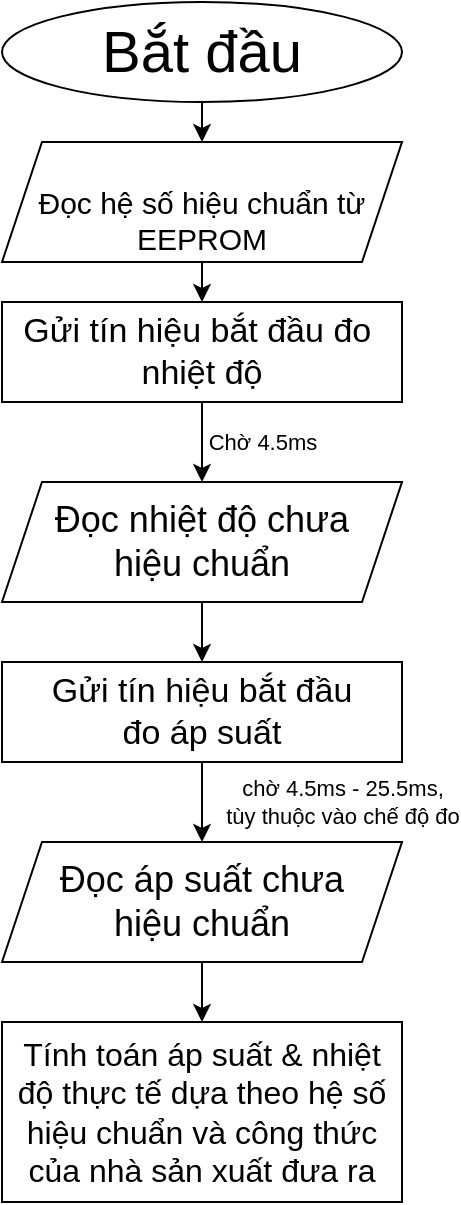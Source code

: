 <mxfile version="15.4.0" type="device"><diagram id="jxUM7_MtO9DJb6Tos9NZ" name="Page-1"><mxGraphModel dx="469" dy="309" grid="1" gridSize="10" guides="1" tooltips="1" connect="1" arrows="1" fold="1" page="1" pageScale="1" pageWidth="850" pageHeight="1100" math="0" shadow="0"><root><mxCell id="0"/><mxCell id="1" parent="0"/><mxCell id="I9V0l7vh5uPMSG_Kan6C-5" style="edgeStyle=orthogonalEdgeStyle;rounded=0;orthogonalLoop=1;jettySize=auto;html=1;exitX=0.5;exitY=1;exitDx=0;exitDy=0;entryX=0.5;entryY=0;entryDx=0;entryDy=0;" parent="1" source="I9V0l7vh5uPMSG_Kan6C-1" target="I9V0l7vh5uPMSG_Kan6C-2" edge="1"><mxGeometry relative="1" as="geometry"/></mxCell><mxCell id="I9V0l7vh5uPMSG_Kan6C-1" value="&lt;font style=&quot;font-size: 29px&quot;&gt;Bắt đầu&lt;/font&gt;" style="ellipse;whiteSpace=wrap;html=1;fillColor=none;" parent="1" vertex="1"><mxGeometry x="240" y="70" width="200" height="50" as="geometry"/></mxCell><mxCell id="I9V0l7vh5uPMSG_Kan6C-6" style="edgeStyle=orthogonalEdgeStyle;rounded=0;orthogonalLoop=1;jettySize=auto;html=1;exitX=0.5;exitY=1;exitDx=0;exitDy=0;entryX=0.5;entryY=0;entryDx=0;entryDy=0;" parent="1" source="I9V0l7vh5uPMSG_Kan6C-2" target="I9V0l7vh5uPMSG_Kan6C-3" edge="1"><mxGeometry relative="1" as="geometry"/></mxCell><mxCell id="I9V0l7vh5uPMSG_Kan6C-2" value="&lt;font style=&quot;font-size: 15px&quot;&gt;&lt;br&gt;Đọc hệ số hiệu chuẩn từ &lt;br&gt;EEPROM&lt;/font&gt;" style="shape=parallelogram;perimeter=parallelogramPerimeter;whiteSpace=wrap;html=1;fixedSize=1;fillColor=none;" parent="1" vertex="1"><mxGeometry x="240" y="140" width="200" height="60" as="geometry"/></mxCell><mxCell id="I9V0l7vh5uPMSG_Kan6C-7" value="Chờ 4.5ms" style="edgeStyle=orthogonalEdgeStyle;rounded=0;orthogonalLoop=1;jettySize=auto;html=1;exitX=0.5;exitY=1;exitDx=0;exitDy=0;entryX=0.5;entryY=0;entryDx=0;entryDy=0;labelBackgroundColor=none;" parent="1" source="I9V0l7vh5uPMSG_Kan6C-3" target="I9V0l7vh5uPMSG_Kan6C-4" edge="1"><mxGeometry y="30" relative="1" as="geometry"><mxPoint as="offset"/></mxGeometry></mxCell><mxCell id="I9V0l7vh5uPMSG_Kan6C-3" value="&lt;font style=&quot;font-size: 17px&quot;&gt;Gửi tín hiệu bắt đầu đo&amp;nbsp;&lt;br&gt;nhiệt độ&lt;br&gt;&lt;/font&gt;" style="rounded=0;whiteSpace=wrap;html=1;fillColor=none;" parent="1" vertex="1"><mxGeometry x="240" y="220" width="200" height="50" as="geometry"/></mxCell><mxCell id="I9V0l7vh5uPMSG_Kan6C-11" style="edgeStyle=orthogonalEdgeStyle;rounded=0;orthogonalLoop=1;jettySize=auto;html=1;exitX=0.5;exitY=1;exitDx=0;exitDy=0;" parent="1" source="I9V0l7vh5uPMSG_Kan6C-4" target="I9V0l7vh5uPMSG_Kan6C-9" edge="1"><mxGeometry relative="1" as="geometry"/></mxCell><mxCell id="I9V0l7vh5uPMSG_Kan6C-4" value="&lt;font style=&quot;font-size: 18px&quot;&gt;Đọc nhiệt độ chưa&lt;br&gt;hiệu chuẩn&lt;/font&gt;" style="shape=parallelogram;perimeter=parallelogramPerimeter;whiteSpace=wrap;html=1;fixedSize=1;fillColor=none;" parent="1" vertex="1"><mxGeometry x="240" y="310" width="200" height="60" as="geometry"/></mxCell><mxCell id="I9V0l7vh5uPMSG_Kan6C-8" value="chờ 4.5ms - 25.5ms,&lt;br&gt;tùy thuộc vào chế độ đo" style="edgeStyle=orthogonalEdgeStyle;rounded=0;orthogonalLoop=1;jettySize=auto;html=1;exitX=0.5;exitY=1;exitDx=0;exitDy=0;entryX=0.5;entryY=0;entryDx=0;entryDy=0;labelBackgroundColor=none;" parent="1" source="I9V0l7vh5uPMSG_Kan6C-9" target="I9V0l7vh5uPMSG_Kan6C-10" edge="1"><mxGeometry y="70" relative="1" as="geometry"><mxPoint as="offset"/></mxGeometry></mxCell><mxCell id="I9V0l7vh5uPMSG_Kan6C-9" value="&lt;span style=&quot;font-size: 17px&quot;&gt;Gửi tín hiệu bắt đầu&lt;br&gt;đo áp suất&lt;br&gt;&lt;/span&gt;" style="rounded=0;whiteSpace=wrap;html=1;fillColor=none;" parent="1" vertex="1"><mxGeometry x="240" y="400" width="200" height="50" as="geometry"/></mxCell><mxCell id="I9V0l7vh5uPMSG_Kan6C-13" style="edgeStyle=orthogonalEdgeStyle;rounded=0;orthogonalLoop=1;jettySize=auto;html=1;exitX=0.5;exitY=1;exitDx=0;exitDy=0;" parent="1" source="I9V0l7vh5uPMSG_Kan6C-10" target="I9V0l7vh5uPMSG_Kan6C-12" edge="1"><mxGeometry relative="1" as="geometry"/></mxCell><mxCell id="I9V0l7vh5uPMSG_Kan6C-10" value="&lt;font style=&quot;font-size: 18px&quot;&gt;Đọc áp suất chưa&lt;br&gt;hiệu chuẩn&lt;/font&gt;" style="shape=parallelogram;perimeter=parallelogramPerimeter;whiteSpace=wrap;html=1;fixedSize=1;fillColor=none;" parent="1" vertex="1"><mxGeometry x="240" y="490" width="200" height="60" as="geometry"/></mxCell><mxCell id="I9V0l7vh5uPMSG_Kan6C-12" value="&lt;font style=&quot;font-size: 16px&quot;&gt;Tính toán áp suất &amp;amp; nhiệt độ thực tế dựa theo hệ số hiệu chuẩn và công thức của nhà sản xuất đưa ra&lt;/font&gt;" style="rounded=0;whiteSpace=wrap;html=1;fillColor=none;" parent="1" vertex="1"><mxGeometry x="240" y="580" width="200" height="90" as="geometry"/></mxCell></root></mxGraphModel></diagram></mxfile>